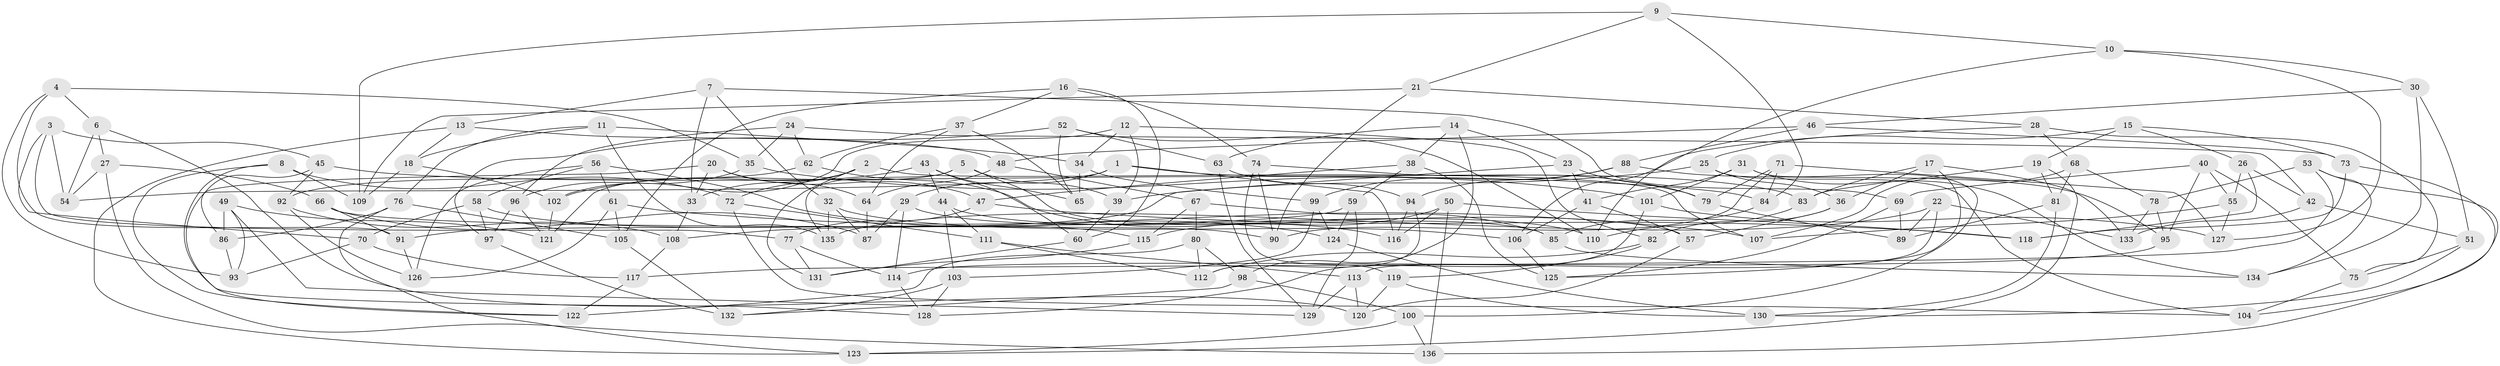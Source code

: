 // Generated by graph-tools (version 1.1) at 2025/50/03/09/25 03:50:44]
// undirected, 136 vertices, 272 edges
graph export_dot {
graph [start="1"]
  node [color=gray90,style=filled];
  1;
  2;
  3;
  4;
  5;
  6;
  7;
  8;
  9;
  10;
  11;
  12;
  13;
  14;
  15;
  16;
  17;
  18;
  19;
  20;
  21;
  22;
  23;
  24;
  25;
  26;
  27;
  28;
  29;
  30;
  31;
  32;
  33;
  34;
  35;
  36;
  37;
  38;
  39;
  40;
  41;
  42;
  43;
  44;
  45;
  46;
  47;
  48;
  49;
  50;
  51;
  52;
  53;
  54;
  55;
  56;
  57;
  58;
  59;
  60;
  61;
  62;
  63;
  64;
  65;
  66;
  67;
  68;
  69;
  70;
  71;
  72;
  73;
  74;
  75;
  76;
  77;
  78;
  79;
  80;
  81;
  82;
  83;
  84;
  85;
  86;
  87;
  88;
  89;
  90;
  91;
  92;
  93;
  94;
  95;
  96;
  97;
  98;
  99;
  100;
  101;
  102;
  103;
  104;
  105;
  106;
  107;
  108;
  109;
  110;
  111;
  112;
  113;
  114;
  115;
  116;
  117;
  118;
  119;
  120;
  121;
  122;
  123;
  124;
  125;
  126;
  127;
  128;
  129;
  130;
  131;
  132;
  133;
  134;
  135;
  136;
  1 -- 83;
  1 -- 29;
  1 -- 116;
  1 -- 54;
  2 -- 72;
  2 -- 131;
  2 -- 33;
  2 -- 107;
  3 -- 45;
  3 -- 54;
  3 -- 77;
  3 -- 70;
  4 -- 35;
  4 -- 6;
  4 -- 91;
  4 -- 93;
  5 -- 85;
  5 -- 135;
  5 -- 121;
  5 -- 39;
  6 -- 54;
  6 -- 120;
  6 -- 27;
  7 -- 33;
  7 -- 69;
  7 -- 32;
  7 -- 13;
  8 -- 128;
  8 -- 72;
  8 -- 122;
  8 -- 109;
  9 -- 10;
  9 -- 109;
  9 -- 21;
  9 -- 84;
  10 -- 30;
  10 -- 110;
  10 -- 127;
  11 -- 18;
  11 -- 135;
  11 -- 76;
  11 -- 34;
  12 -- 82;
  12 -- 102;
  12 -- 39;
  12 -- 34;
  13 -- 18;
  13 -- 123;
  13 -- 48;
  14 -- 98;
  14 -- 63;
  14 -- 38;
  14 -- 23;
  15 -- 26;
  15 -- 73;
  15 -- 19;
  15 -- 25;
  16 -- 74;
  16 -- 37;
  16 -- 105;
  16 -- 60;
  17 -- 125;
  17 -- 133;
  17 -- 36;
  17 -- 83;
  18 -- 109;
  18 -- 102;
  19 -- 123;
  19 -- 81;
  19 -- 83;
  20 -- 33;
  20 -- 122;
  20 -- 64;
  20 -- 47;
  21 -- 90;
  21 -- 28;
  21 -- 109;
  22 -- 133;
  22 -- 89;
  22 -- 113;
  22 -- 135;
  23 -- 41;
  23 -- 108;
  23 -- 79;
  24 -- 35;
  24 -- 96;
  24 -- 42;
  24 -- 62;
  25 -- 39;
  25 -- 36;
  25 -- 104;
  26 -- 42;
  26 -- 55;
  26 -- 118;
  27 -- 54;
  27 -- 66;
  27 -- 136;
  28 -- 75;
  28 -- 106;
  28 -- 68;
  29 -- 87;
  29 -- 110;
  29 -- 114;
  30 -- 134;
  30 -- 46;
  30 -- 51;
  31 -- 100;
  31 -- 134;
  31 -- 101;
  31 -- 41;
  32 -- 87;
  32 -- 135;
  32 -- 106;
  33 -- 108;
  34 -- 99;
  34 -- 65;
  35 -- 101;
  35 -- 96;
  36 -- 57;
  36 -- 82;
  37 -- 62;
  37 -- 65;
  37 -- 64;
  38 -- 59;
  38 -- 125;
  38 -- 47;
  39 -- 60;
  40 -- 69;
  40 -- 75;
  40 -- 95;
  40 -- 55;
  41 -- 57;
  41 -- 106;
  42 -- 133;
  42 -- 51;
  43 -- 60;
  43 -- 102;
  43 -- 65;
  43 -- 44;
  44 -- 111;
  44 -- 103;
  44 -- 57;
  45 -- 92;
  45 -- 86;
  45 -- 84;
  46 -- 48;
  46 -- 73;
  46 -- 88;
  47 -- 118;
  47 -- 77;
  48 -- 64;
  48 -- 67;
  49 -- 129;
  49 -- 93;
  49 -- 121;
  49 -- 86;
  50 -- 118;
  50 -- 116;
  50 -- 136;
  50 -- 115;
  51 -- 75;
  51 -- 130;
  52 -- 97;
  52 -- 110;
  52 -- 63;
  52 -- 65;
  53 -- 78;
  53 -- 117;
  53 -- 134;
  53 -- 136;
  55 -- 107;
  55 -- 127;
  56 -- 61;
  56 -- 124;
  56 -- 126;
  56 -- 58;
  57 -- 120;
  58 -- 97;
  58 -- 70;
  58 -- 115;
  59 -- 129;
  59 -- 124;
  59 -- 91;
  60 -- 131;
  61 -- 107;
  61 -- 105;
  61 -- 126;
  62 -- 92;
  62 -- 116;
  63 -- 94;
  63 -- 129;
  64 -- 87;
  66 -- 87;
  66 -- 91;
  66 -- 90;
  67 -- 115;
  67 -- 80;
  67 -- 85;
  68 -- 107;
  68 -- 78;
  68 -- 81;
  69 -- 125;
  69 -- 89;
  70 -- 93;
  70 -- 117;
  71 -- 79;
  71 -- 84;
  71 -- 90;
  71 -- 127;
  72 -- 104;
  72 -- 111;
  73 -- 118;
  73 -- 104;
  74 -- 79;
  74 -- 90;
  74 -- 119;
  75 -- 104;
  76 -- 105;
  76 -- 123;
  76 -- 86;
  77 -- 131;
  77 -- 114;
  78 -- 95;
  78 -- 133;
  79 -- 89;
  80 -- 122;
  80 -- 98;
  80 -- 112;
  81 -- 130;
  81 -- 89;
  82 -- 112;
  82 -- 119;
  83 -- 110;
  84 -- 85;
  85 -- 134;
  86 -- 93;
  88 -- 99;
  88 -- 95;
  88 -- 94;
  91 -- 126;
  92 -- 126;
  92 -- 108;
  94 -- 116;
  94 -- 112;
  95 -- 114;
  96 -- 121;
  96 -- 97;
  97 -- 132;
  98 -- 132;
  98 -- 100;
  99 -- 103;
  99 -- 124;
  100 -- 136;
  100 -- 123;
  101 -- 128;
  101 -- 127;
  102 -- 121;
  103 -- 128;
  103 -- 132;
  105 -- 132;
  106 -- 125;
  108 -- 117;
  111 -- 112;
  111 -- 113;
  113 -- 120;
  113 -- 129;
  114 -- 128;
  115 -- 131;
  117 -- 122;
  119 -- 120;
  119 -- 130;
  124 -- 130;
}
